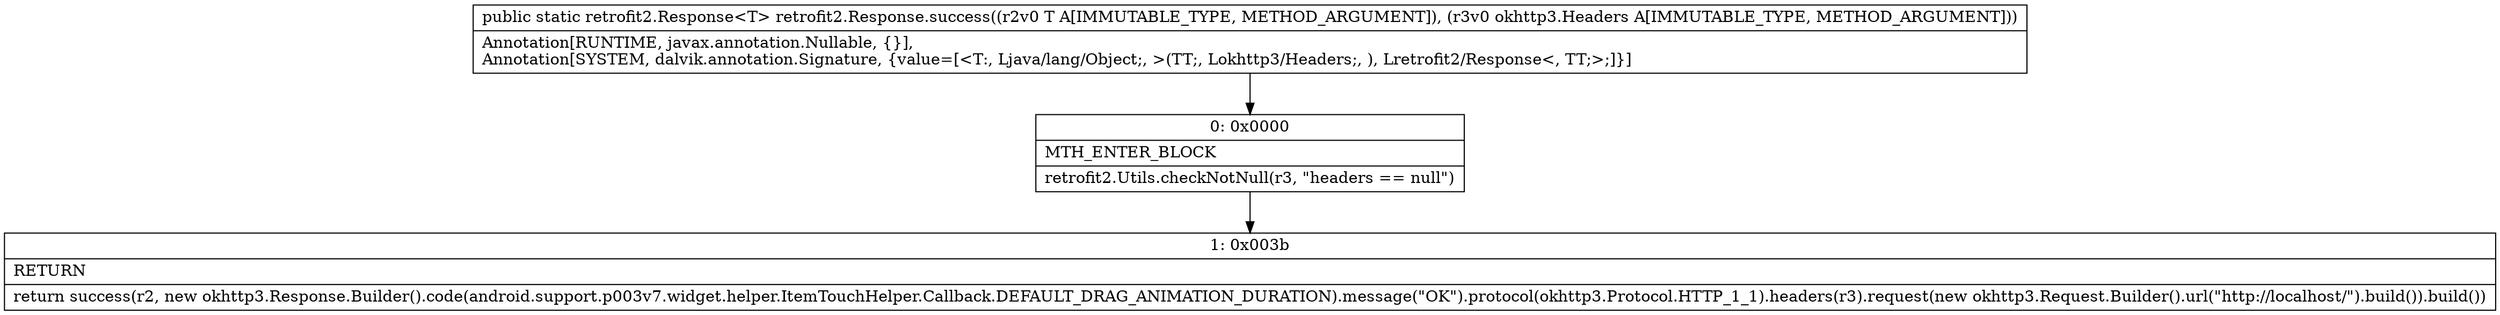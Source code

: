 digraph "CFG forretrofit2.Response.success(Ljava\/lang\/Object;Lokhttp3\/Headers;)Lretrofit2\/Response;" {
Node_0 [shape=record,label="{0\:\ 0x0000|MTH_ENTER_BLOCK\l|retrofit2.Utils.checkNotNull(r3, \"headers == null\")\l}"];
Node_1 [shape=record,label="{1\:\ 0x003b|RETURN\l|return success(r2, new okhttp3.Response.Builder().code(android.support.p003v7.widget.helper.ItemTouchHelper.Callback.DEFAULT_DRAG_ANIMATION_DURATION).message(\"OK\").protocol(okhttp3.Protocol.HTTP_1_1).headers(r3).request(new okhttp3.Request.Builder().url(\"http:\/\/localhost\/\").build()).build())\l}"];
MethodNode[shape=record,label="{public static retrofit2.Response\<T\> retrofit2.Response.success((r2v0 T A[IMMUTABLE_TYPE, METHOD_ARGUMENT]), (r3v0 okhttp3.Headers A[IMMUTABLE_TYPE, METHOD_ARGUMENT]))  | Annotation[RUNTIME, javax.annotation.Nullable, \{\}], \lAnnotation[SYSTEM, dalvik.annotation.Signature, \{value=[\<T:, Ljava\/lang\/Object;, \>(TT;, Lokhttp3\/Headers;, ), Lretrofit2\/Response\<, TT;\>;]\}]\l}"];
MethodNode -> Node_0;
Node_0 -> Node_1;
}

